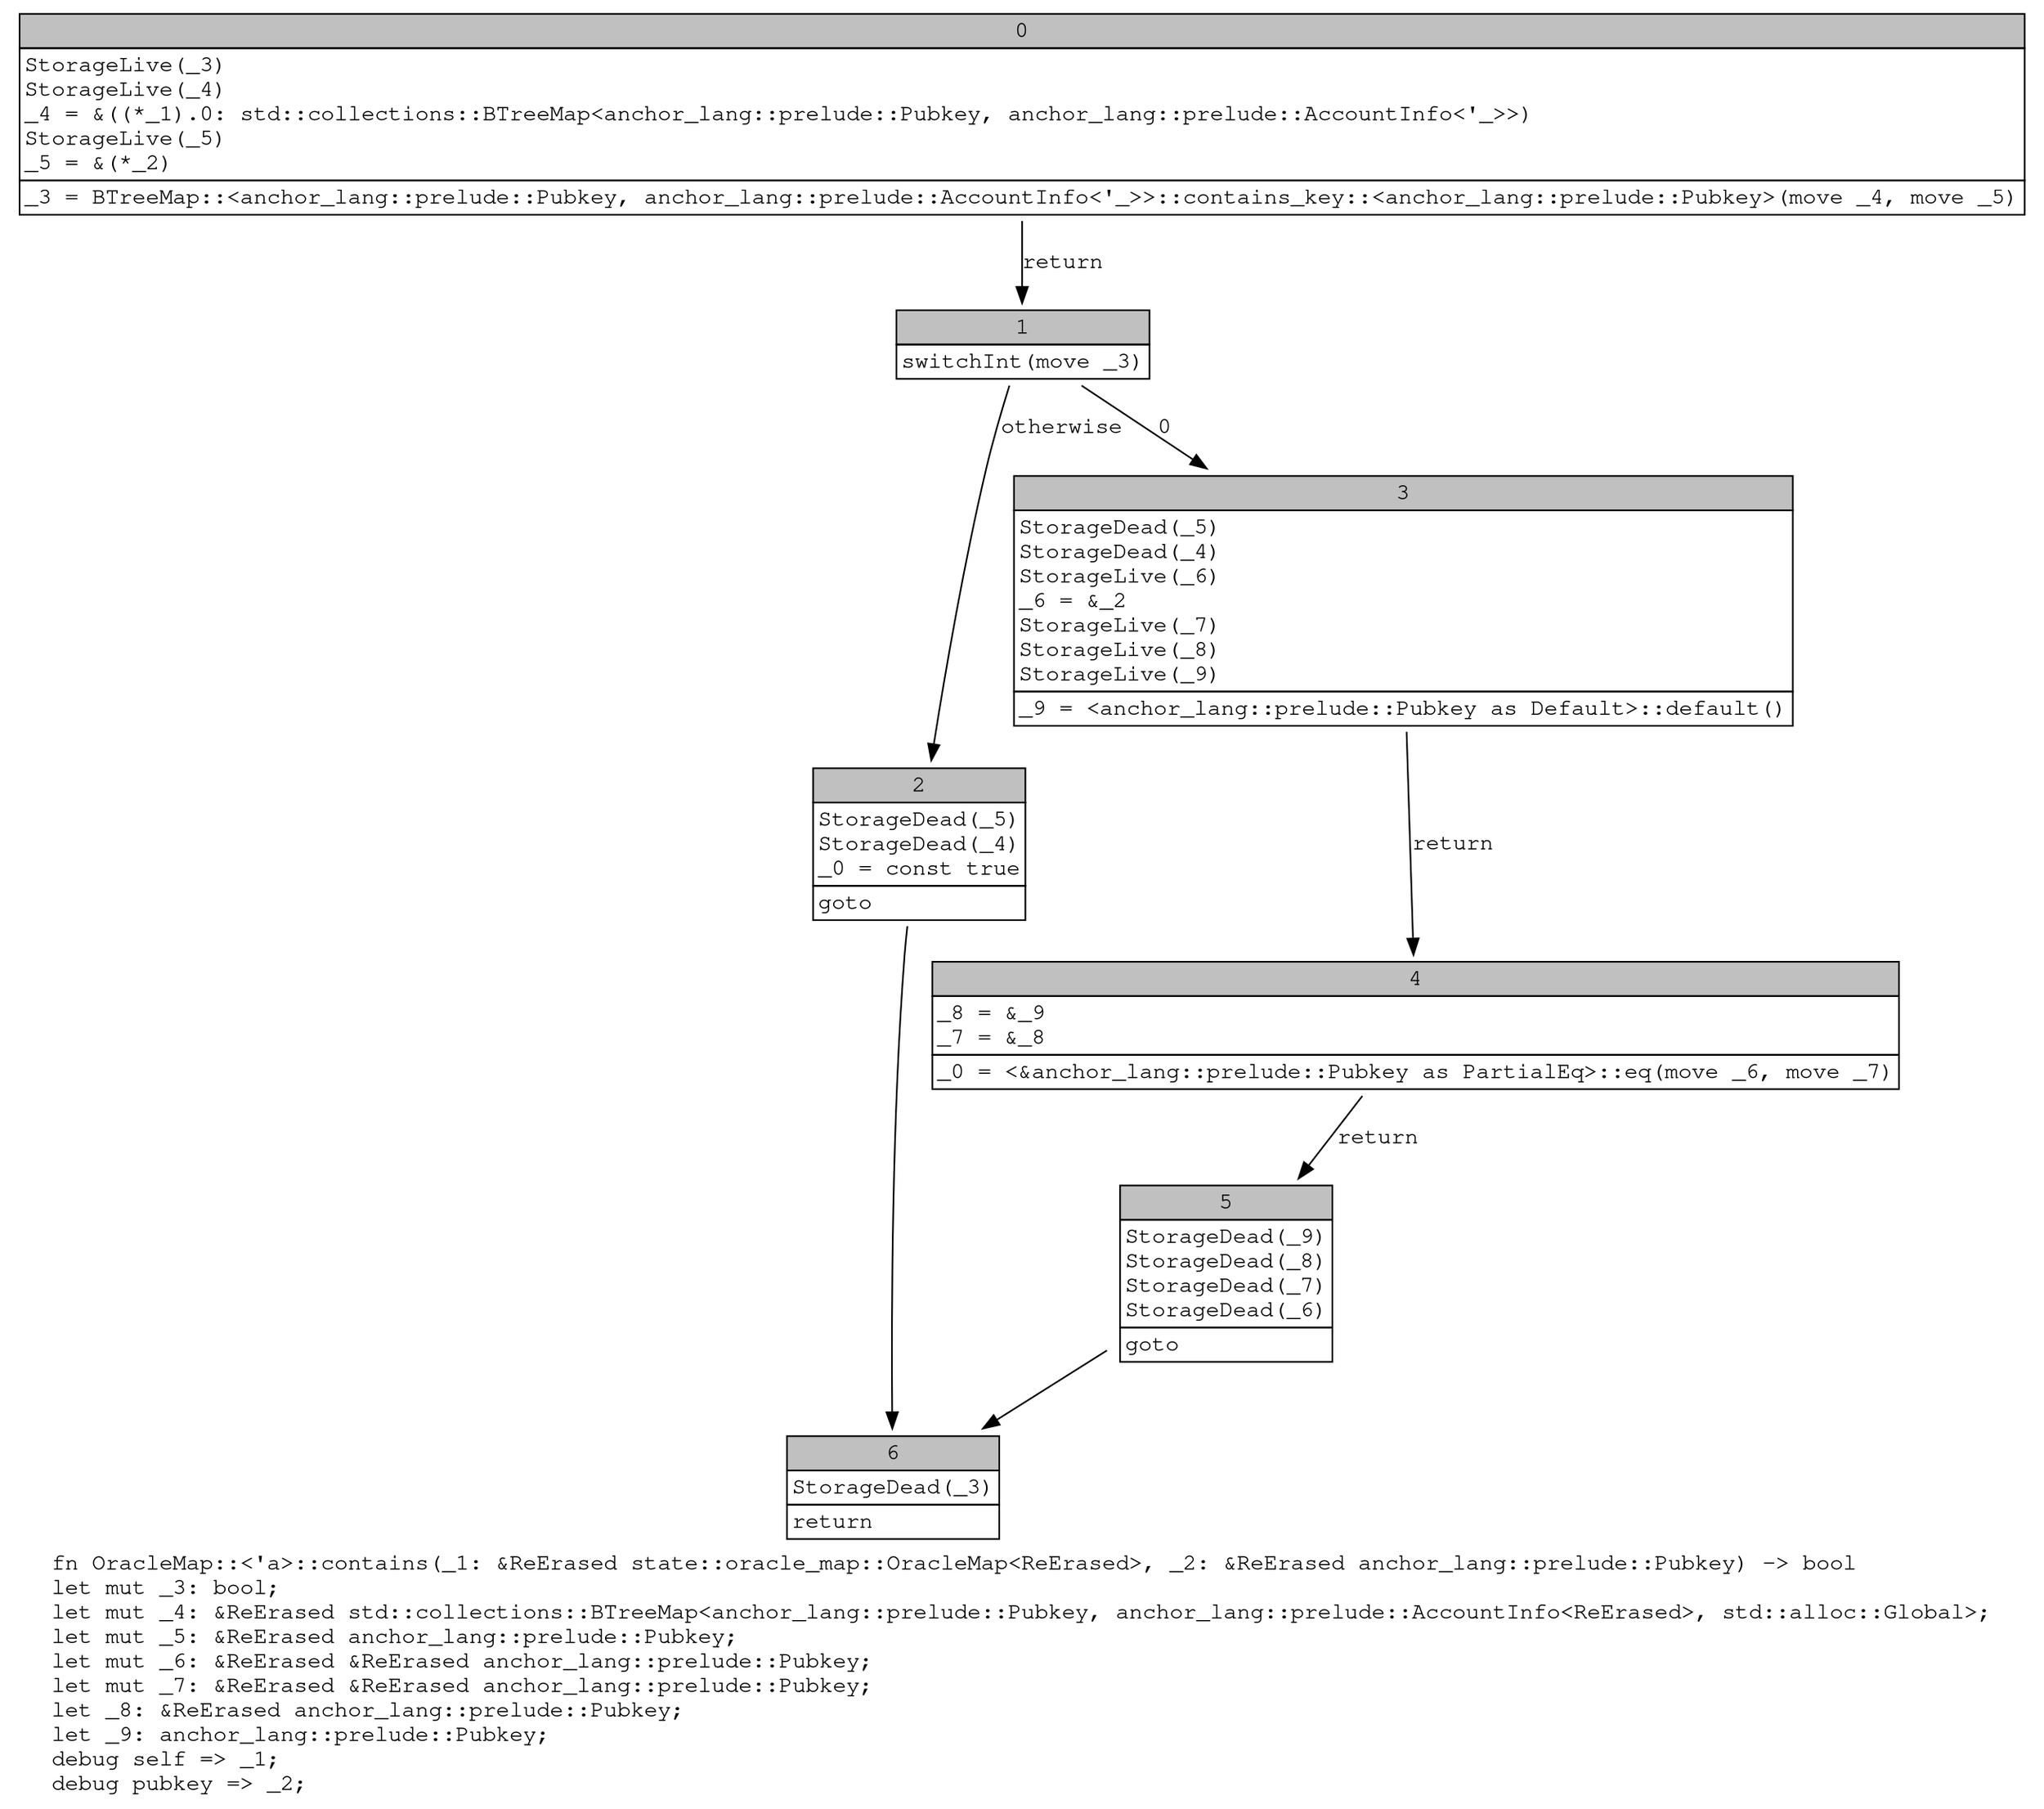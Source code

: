 digraph Mir_0_3595 {
    graph [fontname="Courier, monospace"];
    node [fontname="Courier, monospace"];
    edge [fontname="Courier, monospace"];
    label=<fn OracleMap::&lt;'a&gt;::contains(_1: &amp;ReErased state::oracle_map::OracleMap&lt;ReErased&gt;, _2: &amp;ReErased anchor_lang::prelude::Pubkey) -&gt; bool<br align="left"/>let mut _3: bool;<br align="left"/>let mut _4: &amp;ReErased std::collections::BTreeMap&lt;anchor_lang::prelude::Pubkey, anchor_lang::prelude::AccountInfo&lt;ReErased&gt;, std::alloc::Global&gt;;<br align="left"/>let mut _5: &amp;ReErased anchor_lang::prelude::Pubkey;<br align="left"/>let mut _6: &amp;ReErased &amp;ReErased anchor_lang::prelude::Pubkey;<br align="left"/>let mut _7: &amp;ReErased &amp;ReErased anchor_lang::prelude::Pubkey;<br align="left"/>let _8: &amp;ReErased anchor_lang::prelude::Pubkey;<br align="left"/>let _9: anchor_lang::prelude::Pubkey;<br align="left"/>debug self =&gt; _1;<br align="left"/>debug pubkey =&gt; _2;<br align="left"/>>;
    bb0__0_3595 [shape="none", label=<<table border="0" cellborder="1" cellspacing="0"><tr><td bgcolor="gray" align="center" colspan="1">0</td></tr><tr><td align="left" balign="left">StorageLive(_3)<br/>StorageLive(_4)<br/>_4 = &amp;((*_1).0: std::collections::BTreeMap&lt;anchor_lang::prelude::Pubkey, anchor_lang::prelude::AccountInfo&lt;'_&gt;&gt;)<br/>StorageLive(_5)<br/>_5 = &amp;(*_2)<br/></td></tr><tr><td align="left">_3 = BTreeMap::&lt;anchor_lang::prelude::Pubkey, anchor_lang::prelude::AccountInfo&lt;'_&gt;&gt;::contains_key::&lt;anchor_lang::prelude::Pubkey&gt;(move _4, move _5)</td></tr></table>>];
    bb1__0_3595 [shape="none", label=<<table border="0" cellborder="1" cellspacing="0"><tr><td bgcolor="gray" align="center" colspan="1">1</td></tr><tr><td align="left">switchInt(move _3)</td></tr></table>>];
    bb2__0_3595 [shape="none", label=<<table border="0" cellborder="1" cellspacing="0"><tr><td bgcolor="gray" align="center" colspan="1">2</td></tr><tr><td align="left" balign="left">StorageDead(_5)<br/>StorageDead(_4)<br/>_0 = const true<br/></td></tr><tr><td align="left">goto</td></tr></table>>];
    bb3__0_3595 [shape="none", label=<<table border="0" cellborder="1" cellspacing="0"><tr><td bgcolor="gray" align="center" colspan="1">3</td></tr><tr><td align="left" balign="left">StorageDead(_5)<br/>StorageDead(_4)<br/>StorageLive(_6)<br/>_6 = &amp;_2<br/>StorageLive(_7)<br/>StorageLive(_8)<br/>StorageLive(_9)<br/></td></tr><tr><td align="left">_9 = &lt;anchor_lang::prelude::Pubkey as Default&gt;::default()</td></tr></table>>];
    bb4__0_3595 [shape="none", label=<<table border="0" cellborder="1" cellspacing="0"><tr><td bgcolor="gray" align="center" colspan="1">4</td></tr><tr><td align="left" balign="left">_8 = &amp;_9<br/>_7 = &amp;_8<br/></td></tr><tr><td align="left">_0 = &lt;&amp;anchor_lang::prelude::Pubkey as PartialEq&gt;::eq(move _6, move _7)</td></tr></table>>];
    bb5__0_3595 [shape="none", label=<<table border="0" cellborder="1" cellspacing="0"><tr><td bgcolor="gray" align="center" colspan="1">5</td></tr><tr><td align="left" balign="left">StorageDead(_9)<br/>StorageDead(_8)<br/>StorageDead(_7)<br/>StorageDead(_6)<br/></td></tr><tr><td align="left">goto</td></tr></table>>];
    bb6__0_3595 [shape="none", label=<<table border="0" cellborder="1" cellspacing="0"><tr><td bgcolor="gray" align="center" colspan="1">6</td></tr><tr><td align="left" balign="left">StorageDead(_3)<br/></td></tr><tr><td align="left">return</td></tr></table>>];
    bb0__0_3595 -> bb1__0_3595 [label="return"];
    bb1__0_3595 -> bb3__0_3595 [label="0"];
    bb1__0_3595 -> bb2__0_3595 [label="otherwise"];
    bb2__0_3595 -> bb6__0_3595 [label=""];
    bb3__0_3595 -> bb4__0_3595 [label="return"];
    bb4__0_3595 -> bb5__0_3595 [label="return"];
    bb5__0_3595 -> bb6__0_3595 [label=""];
}
